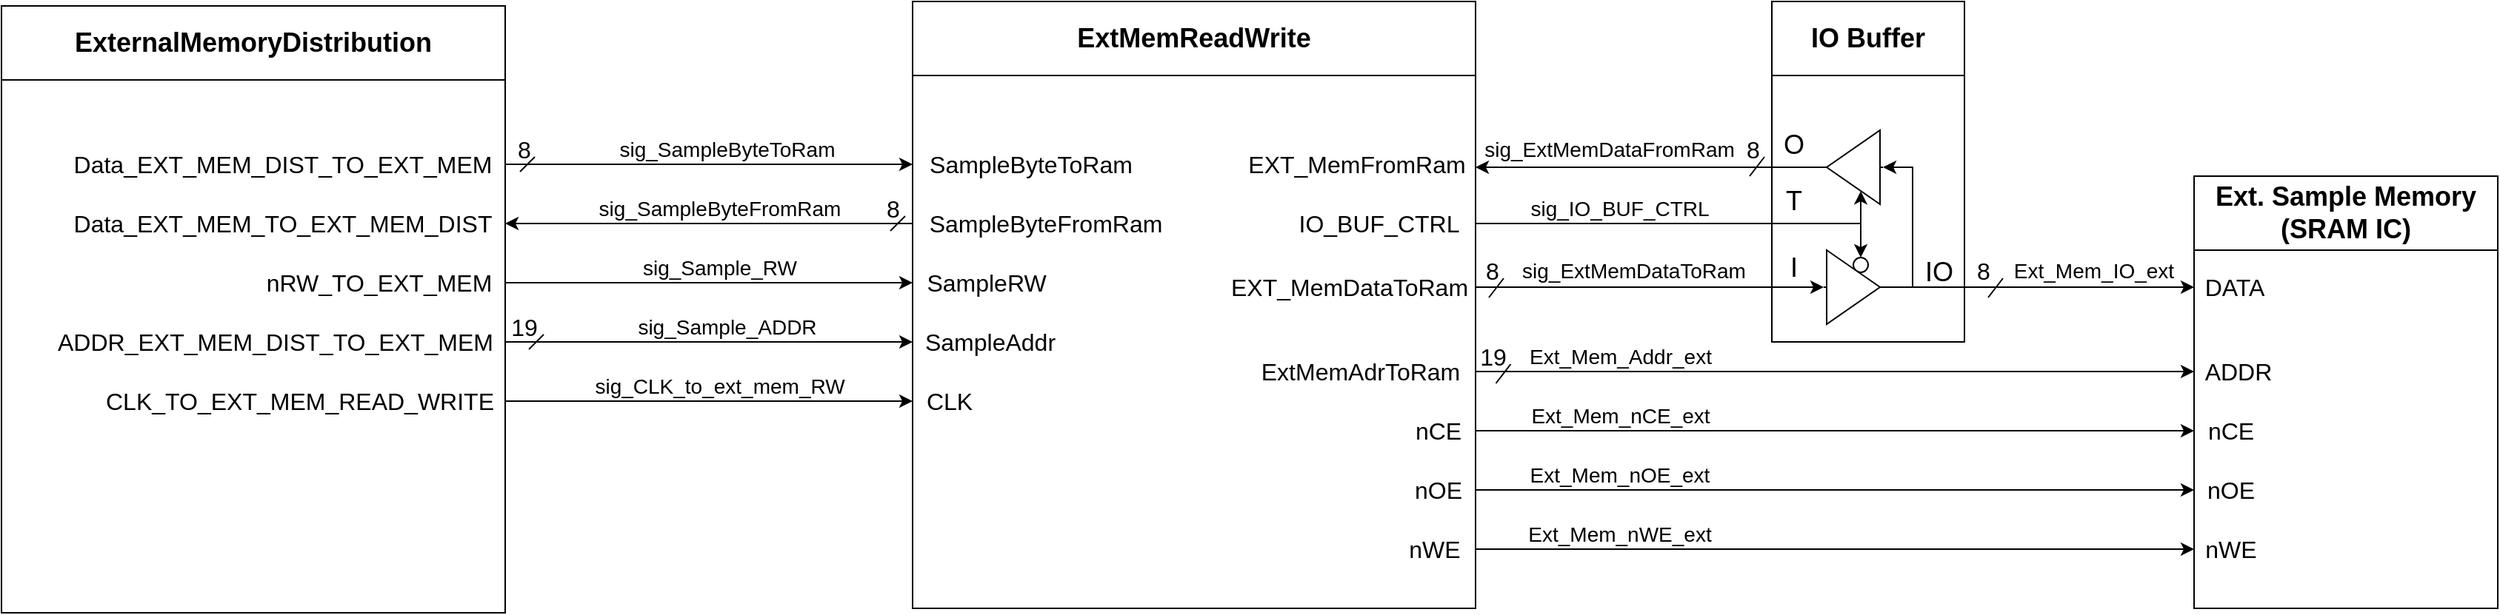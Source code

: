 <mxfile version="24.8.3">
  <diagram name="Side-1" id="S46JOMoHg1zSr5j-LTWW">
    <mxGraphModel dx="1434" dy="746" grid="1" gridSize="5" guides="1" tooltips="1" connect="1" arrows="1" fold="1" page="1" pageScale="1" pageWidth="827" pageHeight="1169" math="0" shadow="0">
      <root>
        <mxCell id="0" />
        <mxCell id="1" parent="0" />
        <mxCell id="cHdrfGGOfNsq2He9_YQ4-62" style="edgeStyle=orthogonalEdgeStyle;rounded=0;orthogonalLoop=1;jettySize=auto;html=1;exitX=1;exitY=0.5;exitDx=0;exitDy=0;exitPerimeter=0;" parent="1" source="cHdrfGGOfNsq2He9_YQ4-100" edge="1">
          <mxGeometry relative="1" as="geometry">
            <mxPoint x="1770" y="582" as="targetPoint" />
            <Array as="points">
              <mxPoint x="1820" y="582" />
            </Array>
          </mxGeometry>
        </mxCell>
        <mxCell id="cHdrfGGOfNsq2He9_YQ4-63" style="edgeStyle=orthogonalEdgeStyle;rounded=0;orthogonalLoop=1;jettySize=auto;html=1;exitX=1;exitY=0.5;exitDx=0;exitDy=0;exitPerimeter=0;" parent="1" source="cHdrfGGOfNsq2He9_YQ4-65" edge="1" target="cHdrfGGOfNsq2He9_YQ4-74">
          <mxGeometry relative="1" as="geometry">
            <mxPoint x="2330" y="663" as="targetPoint" />
          </mxGeometry>
        </mxCell>
        <mxCell id="cHdrfGGOfNsq2He9_YQ4-64" style="edgeStyle=orthogonalEdgeStyle;rounded=0;orthogonalLoop=1;jettySize=auto;html=1;exitX=0;exitY=0.5;exitDx=0;exitDy=0;exitPerimeter=0;startArrow=classic;startFill=1;endArrow=none;endFill=0;" parent="1" source="cHdrfGGOfNsq2He9_YQ4-65" edge="1">
          <mxGeometry relative="1" as="geometry">
            <mxPoint x="1770" y="663" as="targetPoint" />
          </mxGeometry>
        </mxCell>
        <mxCell id="cHdrfGGOfNsq2He9_YQ4-69" value="&lt;font style=&quot;font-size: 18px;&quot;&gt;Ext. Sample Memory&lt;br&gt;(SRAM IC)&lt;/font&gt;" style="swimlane;whiteSpace=wrap;html=1;startSize=50;" parent="1" vertex="1">
          <mxGeometry x="2255" y="588" width="205" height="292" as="geometry" />
        </mxCell>
        <mxCell id="cHdrfGGOfNsq2He9_YQ4-70" value="&lt;font style=&quot;font-size: 16px;&quot;&gt;nWE&lt;/font&gt;" style="text;html=1;align=center;verticalAlign=middle;whiteSpace=wrap;rounded=0;" parent="cHdrfGGOfNsq2He9_YQ4-69" vertex="1">
          <mxGeometry y="242" width="50" height="20" as="geometry" />
        </mxCell>
        <mxCell id="cHdrfGGOfNsq2He9_YQ4-71" value="&lt;font style=&quot;font-size: 16px;&quot;&gt;nOE&lt;/font&gt;" style="text;html=1;align=center;verticalAlign=middle;whiteSpace=wrap;rounded=0;" parent="cHdrfGGOfNsq2He9_YQ4-69" vertex="1">
          <mxGeometry y="202" width="50" height="20" as="geometry" />
        </mxCell>
        <mxCell id="cHdrfGGOfNsq2He9_YQ4-72" value="&lt;font style=&quot;font-size: 16px;&quot;&gt;nCE&lt;/font&gt;" style="text;html=1;align=center;verticalAlign=middle;whiteSpace=wrap;rounded=0;" parent="cHdrfGGOfNsq2He9_YQ4-69" vertex="1">
          <mxGeometry y="162" width="50" height="20" as="geometry" />
        </mxCell>
        <mxCell id="cHdrfGGOfNsq2He9_YQ4-73" value="&lt;font style=&quot;font-size: 16px;&quot;&gt;ADDR&lt;/font&gt;" style="text;html=1;align=center;verticalAlign=middle;whiteSpace=wrap;rounded=0;" parent="cHdrfGGOfNsq2He9_YQ4-69" vertex="1">
          <mxGeometry y="122" width="60" height="20" as="geometry" />
        </mxCell>
        <mxCell id="cHdrfGGOfNsq2He9_YQ4-74" value="&lt;font style=&quot;font-size: 16px;&quot;&gt;DATA&lt;/font&gt;" style="text;html=1;align=center;verticalAlign=middle;whiteSpace=wrap;rounded=0;" parent="cHdrfGGOfNsq2He9_YQ4-69" vertex="1">
          <mxGeometry y="65" width="55" height="20" as="geometry" />
        </mxCell>
        <mxCell id="cHdrfGGOfNsq2He9_YQ4-76" style="edgeStyle=orthogonalEdgeStyle;rounded=0;orthogonalLoop=1;jettySize=auto;html=1;" parent="1" edge="1" target="cHdrfGGOfNsq2He9_YQ4-73" source="cHdrfGGOfNsq2He9_YQ4-91">
          <mxGeometry relative="1" as="geometry">
            <mxPoint x="2330" y="720" as="targetPoint" />
            <mxPoint x="1770" y="720" as="sourcePoint" />
          </mxGeometry>
        </mxCell>
        <mxCell id="cHdrfGGOfNsq2He9_YQ4-77" style="edgeStyle=orthogonalEdgeStyle;rounded=0;orthogonalLoop=1;jettySize=auto;html=1;" parent="1" edge="1" target="cHdrfGGOfNsq2He9_YQ4-72" source="cHdrfGGOfNsq2He9_YQ4-92">
          <mxGeometry relative="1" as="geometry">
            <mxPoint x="1770" y="760" as="sourcePoint" />
            <mxPoint x="2330" y="760" as="targetPoint" />
          </mxGeometry>
        </mxCell>
        <mxCell id="cHdrfGGOfNsq2He9_YQ4-78" style="edgeStyle=orthogonalEdgeStyle;rounded=0;orthogonalLoop=1;jettySize=auto;html=1;" parent="1" edge="1" target="cHdrfGGOfNsq2He9_YQ4-71" source="cHdrfGGOfNsq2He9_YQ4-93">
          <mxGeometry relative="1" as="geometry">
            <mxPoint x="2330" y="800" as="targetPoint" />
            <mxPoint x="1770" y="800" as="sourcePoint" />
          </mxGeometry>
        </mxCell>
        <mxCell id="cHdrfGGOfNsq2He9_YQ4-79" style="edgeStyle=orthogonalEdgeStyle;rounded=0;orthogonalLoop=1;jettySize=auto;html=1;" parent="1" edge="1" target="cHdrfGGOfNsq2He9_YQ4-70" source="cHdrfGGOfNsq2He9_YQ4-94">
          <mxGeometry relative="1" as="geometry">
            <mxPoint x="2330" y="840" as="targetPoint" />
            <mxPoint x="1770" y="840" as="sourcePoint" />
          </mxGeometry>
        </mxCell>
        <mxCell id="cHdrfGGOfNsq2He9_YQ4-80" style="edgeStyle=orthogonalEdgeStyle;rounded=0;orthogonalLoop=1;jettySize=auto;html=1;endArrow=none;endFill=0;startArrow=classic;startFill=1;" parent="1" edge="1" target="cHdrfGGOfNsq2He9_YQ4-109" source="cHdrfGGOfNsq2He9_YQ4-83">
          <mxGeometry relative="1" as="geometry">
            <mxPoint x="1000" y="580" as="targetPoint" />
            <mxPoint x="1390" y="580" as="sourcePoint" />
          </mxGeometry>
        </mxCell>
        <mxCell id="cHdrfGGOfNsq2He9_YQ4-81" style="edgeStyle=orthogonalEdgeStyle;rounded=0;orthogonalLoop=1;jettySize=auto;html=1;" parent="1" edge="1" target="cHdrfGGOfNsq2He9_YQ4-110" source="cHdrfGGOfNsq2He9_YQ4-84">
          <mxGeometry relative="1" as="geometry">
            <mxPoint x="1000" y="620" as="targetPoint" />
            <mxPoint x="1390" y="620" as="sourcePoint" />
          </mxGeometry>
        </mxCell>
        <mxCell id="cHdrfGGOfNsq2He9_YQ4-82" value="&lt;font style=&quot;font-size: 18px;&quot;&gt;ExtMemReadWrite&lt;br&gt;&lt;/font&gt;" style="swimlane;whiteSpace=wrap;html=1;startSize=50;" parent="1" vertex="1">
          <mxGeometry x="1390" y="470" width="380" height="410" as="geometry" />
        </mxCell>
        <mxCell id="cHdrfGGOfNsq2He9_YQ4-83" value="&lt;font style=&quot;font-size: 16px;&quot;&gt;SampleByteToRam&lt;/font&gt;" style="text;html=1;align=center;verticalAlign=middle;whiteSpace=wrap;rounded=0;" parent="cHdrfGGOfNsq2He9_YQ4-82" vertex="1">
          <mxGeometry y="100" width="160" height="20" as="geometry" />
        </mxCell>
        <mxCell id="cHdrfGGOfNsq2He9_YQ4-84" value="&lt;font style=&quot;font-size: 16px;&quot;&gt;SampleByteFromRam&lt;/font&gt;" style="text;html=1;align=center;verticalAlign=middle;whiteSpace=wrap;rounded=0;" parent="cHdrfGGOfNsq2He9_YQ4-82" vertex="1">
          <mxGeometry y="140" width="180" height="20" as="geometry" />
        </mxCell>
        <mxCell id="cHdrfGGOfNsq2He9_YQ4-86" value="&lt;font style=&quot;font-size: 16px;&quot;&gt;SampleAddr&lt;/font&gt;" style="text;html=1;align=center;verticalAlign=middle;whiteSpace=wrap;rounded=0;" parent="cHdrfGGOfNsq2He9_YQ4-82" vertex="1">
          <mxGeometry y="220" width="105" height="20" as="geometry" />
        </mxCell>
        <mxCell id="cHdrfGGOfNsq2He9_YQ4-87" value="&lt;font style=&quot;font-size: 16px;&quot;&gt;CLK&lt;/font&gt;" style="text;html=1;align=center;verticalAlign=middle;whiteSpace=wrap;rounded=0;" parent="cHdrfGGOfNsq2He9_YQ4-82" vertex="1">
          <mxGeometry y="260" width="50" height="20" as="geometry" />
        </mxCell>
        <mxCell id="cHdrfGGOfNsq2He9_YQ4-88" value="&lt;font style=&quot;font-size: 16px;&quot;&gt;IO_BUF_CTRL&lt;/font&gt;" style="text;html=1;align=center;verticalAlign=middle;whiteSpace=wrap;rounded=0;" parent="cHdrfGGOfNsq2He9_YQ4-82" vertex="1">
          <mxGeometry x="250" y="140" width="130" height="20" as="geometry" />
        </mxCell>
        <mxCell id="cHdrfGGOfNsq2He9_YQ4-89" value="&lt;font style=&quot;font-size: 16px;&quot;&gt;EXT_MemDataToRam&lt;/font&gt;" style="text;html=1;align=center;verticalAlign=middle;whiteSpace=wrap;rounded=0;" parent="cHdrfGGOfNsq2He9_YQ4-82" vertex="1">
          <mxGeometry x="210" y="183" width="170" height="20" as="geometry" />
        </mxCell>
        <mxCell id="cHdrfGGOfNsq2He9_YQ4-90" value="&lt;font style=&quot;font-size: 16px;&quot;&gt;EXT_MemFromRam&lt;/font&gt;" style="text;html=1;align=center;verticalAlign=middle;whiteSpace=wrap;rounded=0;" parent="cHdrfGGOfNsq2He9_YQ4-82" vertex="1">
          <mxGeometry x="220" y="100" width="160" height="20" as="geometry" />
        </mxCell>
        <mxCell id="cHdrfGGOfNsq2He9_YQ4-91" value="&lt;font style=&quot;font-size: 16px;&quot;&gt;ExtMemAdrToRam&lt;/font&gt;" style="text;html=1;align=center;verticalAlign=middle;whiteSpace=wrap;rounded=0;" parent="cHdrfGGOfNsq2He9_YQ4-82" vertex="1">
          <mxGeometry x="225" y="240" width="155" height="20" as="geometry" />
        </mxCell>
        <mxCell id="cHdrfGGOfNsq2He9_YQ4-92" value="&lt;font style=&quot;font-size: 16px;&quot;&gt;nCE&lt;/font&gt;" style="text;html=1;align=center;verticalAlign=middle;whiteSpace=wrap;rounded=0;" parent="cHdrfGGOfNsq2He9_YQ4-82" vertex="1">
          <mxGeometry x="330" y="280" width="50" height="20" as="geometry" />
        </mxCell>
        <mxCell id="cHdrfGGOfNsq2He9_YQ4-93" value="&lt;font style=&quot;font-size: 16px;&quot;&gt;nOE&lt;/font&gt;" style="text;html=1;align=center;verticalAlign=middle;whiteSpace=wrap;rounded=0;" parent="cHdrfGGOfNsq2He9_YQ4-82" vertex="1">
          <mxGeometry x="330" y="320" width="50" height="20" as="geometry" />
        </mxCell>
        <mxCell id="cHdrfGGOfNsq2He9_YQ4-94" value="&lt;font style=&quot;font-size: 16px;&quot;&gt;nWE&lt;/font&gt;" style="text;html=1;align=center;verticalAlign=middle;whiteSpace=wrap;rounded=0;" parent="cHdrfGGOfNsq2He9_YQ4-82" vertex="1">
          <mxGeometry x="325" y="360" width="55" height="20" as="geometry" />
        </mxCell>
        <mxCell id="cHdrfGGOfNsq2He9_YQ4-95" value="&lt;span style=&quot;font-size: 18px;&quot;&gt;IO Buffer&lt;/span&gt;" style="swimlane;whiteSpace=wrap;html=1;startSize=50;" parent="1" vertex="1">
          <mxGeometry x="1970" y="470" width="130" height="230" as="geometry" />
        </mxCell>
        <mxCell id="cHdrfGGOfNsq2He9_YQ4-96" value="&lt;font style=&quot;font-size: 18px;&quot;&gt;T&lt;/font&gt;" style="text;html=1;align=center;verticalAlign=middle;whiteSpace=wrap;rounded=0;" parent="cHdrfGGOfNsq2He9_YQ4-95" vertex="1">
          <mxGeometry y="125" width="30" height="20" as="geometry" />
        </mxCell>
        <mxCell id="cHdrfGGOfNsq2He9_YQ4-97" value="&lt;font style=&quot;font-size: 18px;&quot;&gt;O&lt;/font&gt;" style="text;html=1;align=center;verticalAlign=middle;whiteSpace=wrap;rounded=0;" parent="cHdrfGGOfNsq2He9_YQ4-95" vertex="1">
          <mxGeometry y="87" width="30" height="20" as="geometry" />
        </mxCell>
        <mxCell id="cHdrfGGOfNsq2He9_YQ4-98" value="&lt;font style=&quot;font-size: 18px;&quot;&gt;I&lt;/font&gt;" style="text;html=1;align=center;verticalAlign=middle;whiteSpace=wrap;rounded=0;" parent="cHdrfGGOfNsq2He9_YQ4-95" vertex="1">
          <mxGeometry y="170" width="30" height="20" as="geometry" />
        </mxCell>
        <mxCell id="cHdrfGGOfNsq2He9_YQ4-99" value="" style="ellipse;whiteSpace=wrap;html=1;aspect=fixed;" parent="cHdrfGGOfNsq2He9_YQ4-95" vertex="1">
          <mxGeometry x="55" y="173" width="10" height="10" as="geometry" />
        </mxCell>
        <mxCell id="cHdrfGGOfNsq2He9_YQ4-100" value="" style="verticalLabelPosition=bottom;shadow=0;dashed=0;align=center;html=1;verticalAlign=top;shape=mxgraph.electrical.abstract.amplifier;direction=west;" parent="cHdrfGGOfNsq2He9_YQ4-95" vertex="1">
          <mxGeometry x="35" y="87" width="40" height="50" as="geometry" />
        </mxCell>
        <mxCell id="cHdrfGGOfNsq2He9_YQ4-65" value="" style="verticalLabelPosition=bottom;shadow=0;dashed=0;align=center;html=1;verticalAlign=top;shape=mxgraph.electrical.abstract.amplifier;direction=east;" parent="cHdrfGGOfNsq2He9_YQ4-95" vertex="1">
          <mxGeometry x="35" y="168" width="40" height="50" as="geometry" />
        </mxCell>
        <mxCell id="cHdrfGGOfNsq2He9_YQ4-67" style="edgeStyle=orthogonalEdgeStyle;rounded=0;orthogonalLoop=1;jettySize=auto;html=1;exitX=0;exitY=0.5;exitDx=0;exitDy=0;exitPerimeter=0;entryX=1;entryY=0.5;entryDx=0;entryDy=0;entryPerimeter=0;endArrow=none;endFill=0;startArrow=classic;startFill=1;" parent="cHdrfGGOfNsq2He9_YQ4-95" source="cHdrfGGOfNsq2He9_YQ4-100" target="cHdrfGGOfNsq2He9_YQ4-65" edge="1">
          <mxGeometry relative="1" as="geometry" />
        </mxCell>
        <mxCell id="cHdrfGGOfNsq2He9_YQ4-68" value="&lt;font style=&quot;font-size: 18px;&quot;&gt;IO&lt;/font&gt;" style="text;html=1;align=center;verticalAlign=middle;whiteSpace=wrap;rounded=0;" parent="cHdrfGGOfNsq2He9_YQ4-95" vertex="1">
          <mxGeometry x="98" y="173" width="30" height="20" as="geometry" />
        </mxCell>
        <mxCell id="cHdrfGGOfNsq2He9_YQ4-102" value="&lt;font style=&quot;font-size: 16px;&quot;&gt;8&lt;/font&gt;" style="text;html=1;align=center;verticalAlign=middle;whiteSpace=wrap;rounded=0;" parent="1" vertex="1">
          <mxGeometry x="2100" y="642" width="26" height="20" as="geometry" />
        </mxCell>
        <mxCell id="cHdrfGGOfNsq2He9_YQ4-105" style="edgeStyle=orthogonalEdgeStyle;rounded=0;orthogonalLoop=1;jettySize=auto;html=1;" parent="1" edge="1" target="cHdrfGGOfNsq2He9_YQ4-85" source="cHdrfGGOfNsq2He9_YQ4-111">
          <mxGeometry relative="1" as="geometry">
            <mxPoint x="1390" y="660" as="targetPoint" />
            <mxPoint x="1000" y="660" as="sourcePoint" />
          </mxGeometry>
        </mxCell>
        <mxCell id="cHdrfGGOfNsq2He9_YQ4-106" style="edgeStyle=orthogonalEdgeStyle;rounded=0;orthogonalLoop=1;jettySize=auto;html=1;" parent="1" edge="1" target="cHdrfGGOfNsq2He9_YQ4-86" source="cHdrfGGOfNsq2He9_YQ4-112">
          <mxGeometry relative="1" as="geometry">
            <mxPoint x="1390" y="700" as="targetPoint" />
            <mxPoint x="1000" y="700" as="sourcePoint" />
          </mxGeometry>
        </mxCell>
        <mxCell id="cHdrfGGOfNsq2He9_YQ4-107" style="edgeStyle=orthogonalEdgeStyle;rounded=0;orthogonalLoop=1;jettySize=auto;html=1;" parent="1" edge="1" target="cHdrfGGOfNsq2He9_YQ4-87" source="cHdrfGGOfNsq2He9_YQ4-113">
          <mxGeometry relative="1" as="geometry">
            <mxPoint x="1390.0" y="740" as="targetPoint" />
            <mxPoint x="1000" y="740" as="sourcePoint" />
          </mxGeometry>
        </mxCell>
        <mxCell id="cHdrfGGOfNsq2He9_YQ4-108" value="&lt;font style=&quot;font-size: 18px;&quot;&gt;ExternalMemoryDistribution&lt;/font&gt;" style="swimlane;whiteSpace=wrap;html=1;startSize=50;" parent="1" vertex="1">
          <mxGeometry x="775" y="473" width="340" height="410" as="geometry" />
        </mxCell>
        <mxCell id="cHdrfGGOfNsq2He9_YQ4-109" value="&lt;span style=&quot;font-size: 16px;&quot;&gt;Data_EXT_MEM_DIST_TO_EXT_MEM&lt;/span&gt;" style="text;html=1;align=center;verticalAlign=middle;whiteSpace=wrap;rounded=0;" parent="cHdrfGGOfNsq2He9_YQ4-108" vertex="1">
          <mxGeometry x="40" y="97" width="300" height="20" as="geometry" />
        </mxCell>
        <mxCell id="cHdrfGGOfNsq2He9_YQ4-110" value="&lt;span style=&quot;font-size: 16px;&quot;&gt;Data_EXT_MEM_TO_EXT_MEM_DIST&lt;/span&gt;" style="text;html=1;align=center;verticalAlign=middle;whiteSpace=wrap;rounded=0;" parent="cHdrfGGOfNsq2He9_YQ4-108" vertex="1">
          <mxGeometry x="40" y="137" width="300" height="20" as="geometry" />
        </mxCell>
        <mxCell id="cHdrfGGOfNsq2He9_YQ4-111" value="&lt;span style=&quot;font-size: 16px;&quot;&gt;nRW_TO_EXT_MEM&lt;/span&gt;" style="text;html=1;align=center;verticalAlign=middle;whiteSpace=wrap;rounded=0;" parent="cHdrfGGOfNsq2He9_YQ4-108" vertex="1">
          <mxGeometry x="170" y="177" width="170" height="20" as="geometry" />
        </mxCell>
        <mxCell id="cHdrfGGOfNsq2He9_YQ4-112" value="&lt;span style=&quot;font-size: 16px;&quot;&gt;ADDR_EXT_MEM_DIST_TO_EXT_MEM&lt;/span&gt;" style="text;html=1;align=center;verticalAlign=middle;whiteSpace=wrap;rounded=0;" parent="cHdrfGGOfNsq2He9_YQ4-108" vertex="1">
          <mxGeometry x="30" y="217" width="310" height="20" as="geometry" />
        </mxCell>
        <mxCell id="cHdrfGGOfNsq2He9_YQ4-113" value="&lt;span style=&quot;font-size: 16px;&quot;&gt;CLK_TO_EXT_MEM_READ_WRITE&lt;/span&gt;" style="text;html=1;align=center;verticalAlign=middle;whiteSpace=wrap;rounded=0;" parent="cHdrfGGOfNsq2He9_YQ4-108" vertex="1">
          <mxGeometry x="63" y="257" width="277" height="20" as="geometry" />
        </mxCell>
        <mxCell id="cHdrfGGOfNsq2He9_YQ4-114" value="&lt;font style=&quot;font-size: 14px;&quot;&gt;sig_SampleByteToRam&lt;/font&gt;" style="text;html=1;align=center;verticalAlign=middle;whiteSpace=wrap;rounded=0;fontSize=14;" parent="1" vertex="1">
          <mxGeometry x="1180" y="560" width="170" height="20" as="geometry" />
        </mxCell>
        <mxCell id="cHdrfGGOfNsq2He9_YQ4-115" value="&lt;font style=&quot;font-size: 14px;&quot;&gt;sig_SampleByteFromRam&lt;/font&gt;" style="text;html=1;align=center;verticalAlign=middle;whiteSpace=wrap;rounded=0;fontSize=14;" parent="1" vertex="1">
          <mxGeometry x="1165" y="600" width="190" height="20" as="geometry" />
        </mxCell>
        <mxCell id="cHdrfGGOfNsq2He9_YQ4-116" value="&lt;font style=&quot;font-size: 14px;&quot;&gt;sig_Sample_RW&lt;/font&gt;" style="text;html=1;align=center;verticalAlign=middle;whiteSpace=wrap;rounded=0;fontSize=14;" parent="1" vertex="1">
          <mxGeometry x="1200" y="640" width="120" height="20" as="geometry" />
        </mxCell>
        <mxCell id="cHdrfGGOfNsq2He9_YQ4-117" value="&lt;font style=&quot;font-size: 14px;&quot;&gt;sig_Sample_ADDR&lt;/font&gt;" style="text;html=1;align=center;verticalAlign=middle;whiteSpace=wrap;rounded=0;fontSize=14;" parent="1" vertex="1">
          <mxGeometry x="1185" y="680" width="160" height="20" as="geometry" />
        </mxCell>
        <mxCell id="cHdrfGGOfNsq2He9_YQ4-118" value="&lt;font style=&quot;font-size: 14px;&quot;&gt;sig_CLK_to_ext_mem_RW&lt;/font&gt;" style="text;html=1;align=center;verticalAlign=middle;whiteSpace=wrap;rounded=0;fontSize=14;" parent="1" vertex="1">
          <mxGeometry x="1175" y="720" width="170" height="20" as="geometry" />
        </mxCell>
        <mxCell id="cHdrfGGOfNsq2He9_YQ4-119" value="&lt;font style=&quot;font-size: 16px;&quot;&gt;8&lt;/font&gt;" style="text;html=1;align=center;verticalAlign=middle;whiteSpace=wrap;rounded=0;" parent="1" vertex="1">
          <mxGeometry x="1950" y="560" width="15" height="20" as="geometry" />
        </mxCell>
        <mxCell id="cHdrfGGOfNsq2He9_YQ4-121" value="" style="endArrow=none;html=1;rounded=0;" parent="1" edge="1">
          <mxGeometry width="50" height="50" relative="1" as="geometry">
            <mxPoint x="1955" y="588" as="sourcePoint" />
            <mxPoint x="1965" y="575" as="targetPoint" />
          </mxGeometry>
        </mxCell>
        <mxCell id="9A-CoyR_U2bD0B7zmJgg-14" value="&lt;font style=&quot;font-size: 16px;&quot;&gt;8&lt;/font&gt;" style="text;html=1;align=center;verticalAlign=middle;whiteSpace=wrap;rounded=0;" vertex="1" parent="1">
          <mxGeometry x="1115" y="560" width="26" height="20" as="geometry" />
        </mxCell>
        <mxCell id="9A-CoyR_U2bD0B7zmJgg-21" value="&lt;font style=&quot;font-size: 16px;&quot;&gt;8&lt;/font&gt;" style="text;html=1;align=center;verticalAlign=middle;whiteSpace=wrap;rounded=0;" vertex="1" parent="1">
          <mxGeometry x="1364" y="600" width="26" height="20" as="geometry" />
        </mxCell>
        <mxCell id="9A-CoyR_U2bD0B7zmJgg-23" value="&lt;font style=&quot;font-size: 16px;&quot;&gt;19&lt;/font&gt;" style="text;html=1;align=center;verticalAlign=middle;whiteSpace=wrap;rounded=0;" vertex="1" parent="1">
          <mxGeometry x="1115" y="680" width="26" height="20" as="geometry" />
        </mxCell>
        <mxCell id="cHdrfGGOfNsq2He9_YQ4-85" value="&lt;font style=&quot;font-size: 16px;&quot;&gt;SampleRW&lt;/font&gt;" style="text;html=1;align=center;verticalAlign=middle;whiteSpace=wrap;rounded=0;" parent="1" vertex="1">
          <mxGeometry x="1390" y="650" width="100" height="20" as="geometry" />
        </mxCell>
        <mxCell id="9A-CoyR_U2bD0B7zmJgg-93" value="&lt;font style=&quot;font-size: 14px;&quot;&gt;sig_ExtMemDataFromRam&lt;/font&gt;" style="text;html=1;align=center;verticalAlign=middle;whiteSpace=wrap;rounded=0;fontSize=14;" vertex="1" parent="1">
          <mxGeometry x="1782.5" y="560" width="155" height="20" as="geometry" />
        </mxCell>
        <mxCell id="9A-CoyR_U2bD0B7zmJgg-94" value="&lt;font style=&quot;font-size: 14px;&quot;&gt;sig_IO_BUF_CTRL&lt;/font&gt;" style="text;html=1;align=center;verticalAlign=middle;whiteSpace=wrap;rounded=0;fontSize=14;" vertex="1" parent="1">
          <mxGeometry x="1810" y="600" width="115" height="20" as="geometry" />
        </mxCell>
        <mxCell id="9A-CoyR_U2bD0B7zmJgg-95" value="&lt;font style=&quot;font-size: 14px;&quot;&gt;sig_ExtMemDataToRam&lt;/font&gt;" style="text;html=1;align=center;verticalAlign=middle;whiteSpace=wrap;rounded=0;fontSize=14;" vertex="1" parent="1">
          <mxGeometry x="1807.5" y="642" width="137.5" height="20" as="geometry" />
        </mxCell>
        <mxCell id="9A-CoyR_U2bD0B7zmJgg-96" value="&lt;font style=&quot;font-size: 14px;&quot;&gt;Ext_Mem_Addr_ext&lt;/font&gt;" style="text;html=1;align=center;verticalAlign=middle;whiteSpace=wrap;rounded=0;fontSize=14;" vertex="1" parent="1">
          <mxGeometry x="1787.5" y="700" width="160" height="20" as="geometry" />
        </mxCell>
        <mxCell id="9A-CoyR_U2bD0B7zmJgg-97" value="&lt;font style=&quot;font-size: 14px;&quot;&gt;Ext_Mem_nCE_ext&lt;/font&gt;" style="text;html=1;align=center;verticalAlign=middle;whiteSpace=wrap;rounded=0;fontSize=14;" vertex="1" parent="1">
          <mxGeometry x="1807.5" y="740" width="120" height="20" as="geometry" />
        </mxCell>
        <mxCell id="9A-CoyR_U2bD0B7zmJgg-98" value="Ext_Mem_nOE_ext" style="text;html=1;align=center;verticalAlign=middle;whiteSpace=wrap;rounded=0;fontSize=14;" vertex="1" parent="1">
          <mxGeometry x="1805" y="780" width="125" height="20" as="geometry" />
        </mxCell>
        <mxCell id="9A-CoyR_U2bD0B7zmJgg-99" value="Ext_Mem_nWE_ext" style="text;html=1;align=center;verticalAlign=middle;whiteSpace=wrap;rounded=0;fontSize=14;" vertex="1" parent="1">
          <mxGeometry x="1805" y="820" width="125" height="20" as="geometry" />
        </mxCell>
        <mxCell id="9A-CoyR_U2bD0B7zmJgg-103" style="edgeStyle=orthogonalEdgeStyle;rounded=0;orthogonalLoop=1;jettySize=auto;html=1;entryX=0.5;entryY=0;entryDx=0;entryDy=0;" edge="1" parent="1" source="cHdrfGGOfNsq2He9_YQ4-88" target="cHdrfGGOfNsq2He9_YQ4-99">
          <mxGeometry relative="1" as="geometry" />
        </mxCell>
        <mxCell id="9A-CoyR_U2bD0B7zmJgg-105" style="edgeStyle=orthogonalEdgeStyle;rounded=0;orthogonalLoop=1;jettySize=auto;html=1;entryX=0.365;entryY=0.178;entryDx=0;entryDy=0;entryPerimeter=0;" edge="1" parent="1" source="cHdrfGGOfNsq2He9_YQ4-88" target="cHdrfGGOfNsq2He9_YQ4-100">
          <mxGeometry relative="1" as="geometry">
            <mxPoint x="2110" y="595" as="targetPoint" />
            <Array as="points">
              <mxPoint x="2030" y="620" />
              <mxPoint x="2030" y="598" />
            </Array>
          </mxGeometry>
        </mxCell>
        <mxCell id="9A-CoyR_U2bD0B7zmJgg-106" value="&lt;font style=&quot;font-size: 16px;&quot;&gt;8&lt;/font&gt;" style="text;html=1;align=center;verticalAlign=middle;whiteSpace=wrap;rounded=0;" vertex="1" parent="1">
          <mxGeometry x="1774" y="642" width="15" height="20" as="geometry" />
        </mxCell>
        <mxCell id="9A-CoyR_U2bD0B7zmJgg-107" value="" style="endArrow=none;html=1;rounded=0;" edge="1" parent="1">
          <mxGeometry width="50" height="50" relative="1" as="geometry">
            <mxPoint x="1779" y="670" as="sourcePoint" />
            <mxPoint x="1789" y="657" as="targetPoint" />
          </mxGeometry>
        </mxCell>
        <mxCell id="9A-CoyR_U2bD0B7zmJgg-108" value="&lt;font style=&quot;font-size: 16px;&quot;&gt;19&lt;/font&gt;" style="text;html=1;align=center;verticalAlign=middle;whiteSpace=wrap;rounded=0;" vertex="1" parent="1">
          <mxGeometry x="1774" y="700" width="16" height="20" as="geometry" />
        </mxCell>
        <mxCell id="9A-CoyR_U2bD0B7zmJgg-109" value="" style="endArrow=none;html=1;rounded=0;" edge="1" parent="1">
          <mxGeometry width="50" height="50" relative="1" as="geometry">
            <mxPoint x="1783.75" y="728" as="sourcePoint" />
            <mxPoint x="1793.75" y="715" as="targetPoint" />
          </mxGeometry>
        </mxCell>
        <mxCell id="9A-CoyR_U2bD0B7zmJgg-112" value="&lt;font style=&quot;font-size: 14px;&quot;&gt;Ext_Mem_IO_ext&lt;/font&gt;" style="text;html=1;align=center;verticalAlign=middle;whiteSpace=wrap;rounded=0;fontSize=14;" vertex="1" parent="1">
          <mxGeometry x="2135" y="642" width="105" height="20" as="geometry" />
        </mxCell>
        <mxCell id="9A-CoyR_U2bD0B7zmJgg-113" value="" style="endArrow=none;html=1;rounded=0;" edge="1" parent="1">
          <mxGeometry width="50" height="50" relative="1" as="geometry">
            <mxPoint x="2116" y="670" as="sourcePoint" />
            <mxPoint x="2126" y="657" as="targetPoint" />
          </mxGeometry>
        </mxCell>
        <mxCell id="9A-CoyR_U2bD0B7zmJgg-115" value="" style="endArrow=none;html=1;rounded=0;" edge="1" parent="1">
          <mxGeometry width="50" height="50" relative="1" as="geometry">
            <mxPoint x="1125" y="585" as="sourcePoint" />
            <mxPoint x="1135" y="575" as="targetPoint" />
          </mxGeometry>
        </mxCell>
        <mxCell id="9A-CoyR_U2bD0B7zmJgg-116" value="" style="endArrow=none;html=1;rounded=0;" edge="1" parent="1">
          <mxGeometry width="50" height="50" relative="1" as="geometry">
            <mxPoint x="1375" y="625" as="sourcePoint" />
            <mxPoint x="1385" y="615" as="targetPoint" />
          </mxGeometry>
        </mxCell>
        <mxCell id="9A-CoyR_U2bD0B7zmJgg-118" value="" style="endArrow=none;html=1;rounded=0;" edge="1" parent="1">
          <mxGeometry width="50" height="50" relative="1" as="geometry">
            <mxPoint x="1131" y="705" as="sourcePoint" />
            <mxPoint x="1141" y="695" as="targetPoint" />
          </mxGeometry>
        </mxCell>
      </root>
    </mxGraphModel>
  </diagram>
</mxfile>
